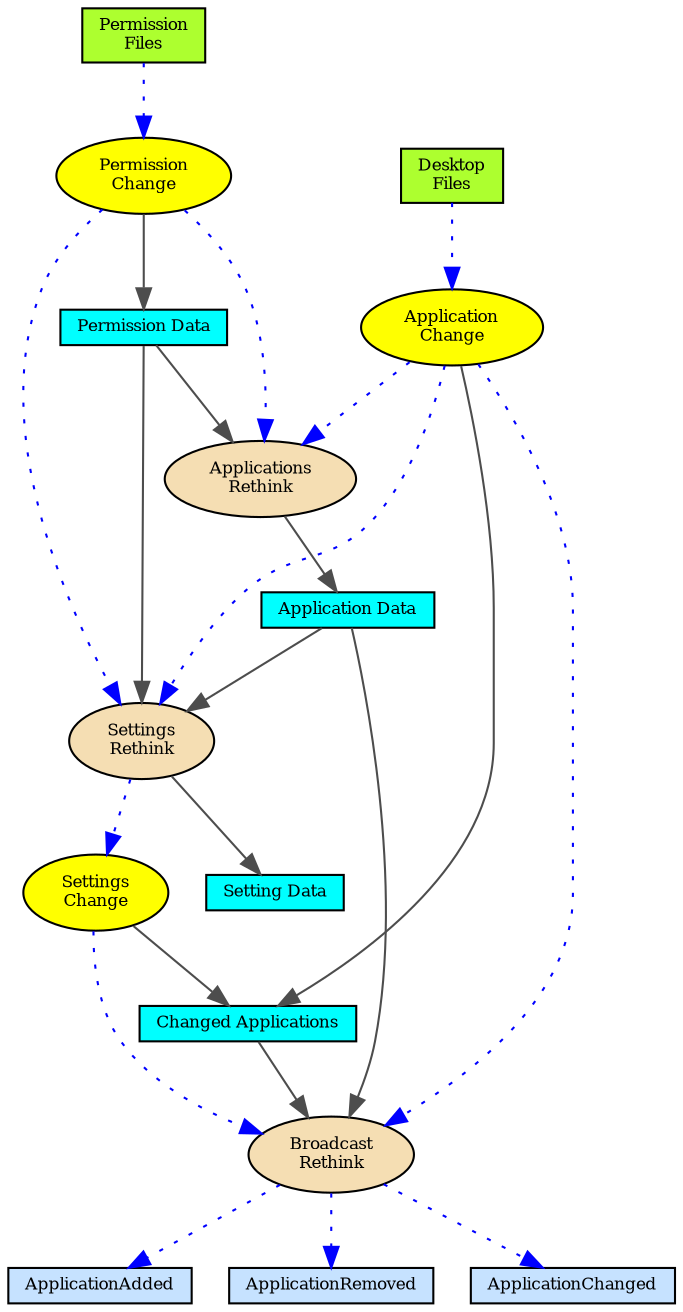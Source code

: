 /* -*- mode: c -*- */
digraph foo {
  //rankdir=LR;
  node[shape=box];
  node[style=filled]
  node[fillcolor=wheat];
  node[width=0.001];
  node[height=0.001];
  node[fontsize=8];

  edge[fontsize=7];
  edge[color=grey30];

  /* - - - - - - - - - - - - - - - - - - - *
   * SOURCES
   * - - - - - - - - - - - - - - - - - - - */
  node[fillcolor=GreenYellow];

  PERMISSION_FILES [label="Permission\nFiles"];
  DESKTOP_FILES    [label="Desktop\nFiles"];

  /* - - - - - - - - - - - - - - - - - - - *
   * STATE DATA
   * - - - - - - - - - - - - - - - - - - - */
  node[fillcolor=cyan];

  ChangedApplications [label="Changed Applications"];
  APPLICATION_DB      [label="Application Data"];
  PERMISSION_DB       [label="Permission Data"];
  SETTINGS_DB         [label="Setting Data"];

  /* - - - - - - - - - - - - - - - - - - - *
   * SIGNALS
   * - - - - - - - - - - - - - - - - - - - */

  node[fillcolor=SlateGray1];
  ApplicationAdded
  ApplicationRemoved
  ApplicationChanged

  /* - - - - - - - - - - - - - - - - - - - *
   * TRIGGERS
   * - - - - - - - - - - - - - - - - - - - */

  node[shape=oval];
  node[fillcolor=yellow];

  PERMISSION_CHANGE  [label="Permission\nChange"];
  APPLICATION_CHANGE [label="Application\nChange"];
  SETTINGS_CHANGE    [label="Settings\nChange"];

  /* - - - - - - - - - - - - - - - - - - - *
   * ACTIONS
   * - - - - - - - - - - - - - - - - - - - */

  node[fillcolor=wheat];

  SETTINGS_RETHINK     [label="Settings\nRethink"];
  APPLICATIONS_RETHINK [label="Applications\nRethink"];
  BROADCAST_RETHINK    [label="Broadcast\nRethink"];

  /* - - - - - - - - - - - - - - - - - - - *
   * DATAFLOWS (SYNC)
   * - - - - - - - - - - - - - - - - - - - */

  node[fillcolor=pink];
  edge[color=grey30];

  {ChangedApplications APPLICATION_DB } -> BROADCAST_RETHINK

  SETTINGS_CHANGE -> ChangedApplications;

  APPLICATION_CHANGE -> ChangedApplications;
  APPLICATIONS_RETHINK -> APPLICATION_DB;
  PERMISSION_CHANGE -> PERMISSION_DB;

  PERMISSION_DB -> SETTINGS_RETHINK;
  APPLICATION_DB -> SETTINGS_RETHINK;
  PERMISSION_DB ->  APPLICATIONS_RETHINK;
  SETTINGS_RETHINK -> SETTINGS_DB;

  /* - - - - - - - - - - - - - - - - - - - *
   * DATAFLOWS (ASYNC)
   * - - - - - - - - - - - - - - - - - - - */
  edge[color=blue, style=dotted];

  SETTINGS_CHANGE    -> BROADCAST_RETHINK;
  SETTINGS_RETHINK -> SETTINGS_CHANGE;
  PERMISSION_FILES->PERMISSION_CHANGE;
  APPLICATION_CHANGE -> SETTINGS_RETHINK;
  APPLICATION_CHANGE -> BROADCAST_RETHINK;
  DESKTOP_FILES -> APPLICATION_CHANGE;
  PERMISSION_CHANGE -> SETTINGS_RETHINK;
  PERMISSION_CHANGE -> APPLICATIONS_RETHINK;

  //APPLICATIONS_RETHINK -> APPLICATION_CHANGE;
  APPLICATION_CHANGE -> APPLICATIONS_RETHINK;

  BROADCAST_RETHINK -> {
    ApplicationAdded
    ApplicationRemoved
    ApplicationChanged
  }

}

